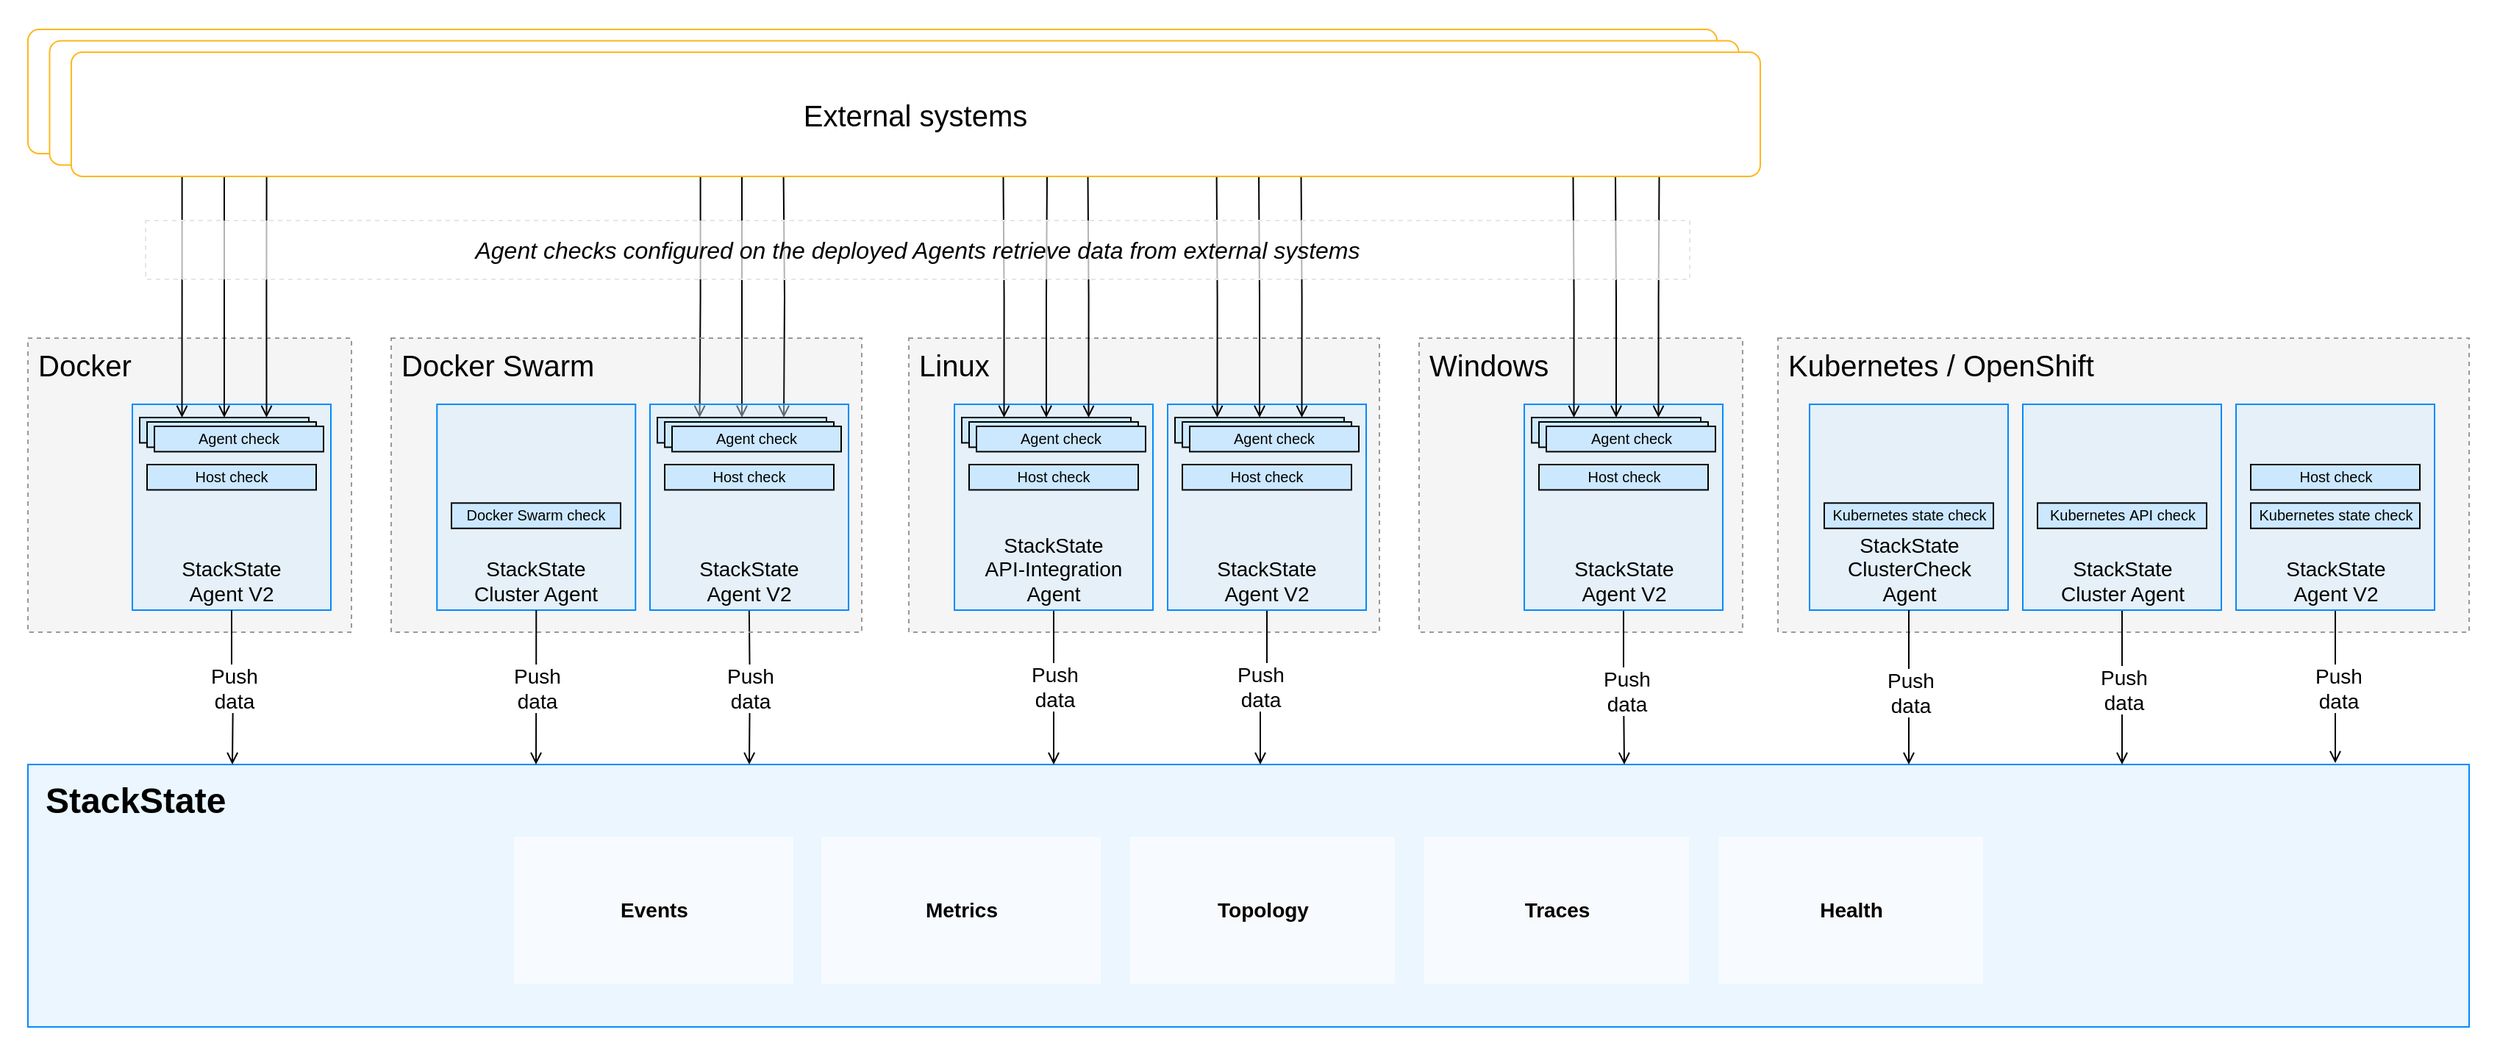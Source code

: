 <mxfile version="14.8.6" type="device"><diagram id="aG85C2SP72KjwLObzrI8" name="Page-1"><mxGraphModel dx="2930" dy="1122" grid="1" gridSize="10" guides="1" tooltips="1" connect="1" arrows="1" fold="1" page="1" pageScale="1" pageWidth="1169" pageHeight="827" math="0" shadow="0"><root><mxCell id="0"/><mxCell id="1" parent="0"/><mxCell id="Vxq8MyMijN2hspbcm2XR-74" value="" style="shape=ext;double=1;rounded=0;whiteSpace=wrap;html=1;strokeWidth=1;fillColor=#FFFFFF;strokeColor=none;" vertex="1" parent="1"><mxGeometry x="-98.5" y="20" width="1698.5" height="720" as="geometry"/></mxCell><mxCell id="Vxq8MyMijN2hspbcm2XR-103" value="&lt;font style=&quot;font-size: 20px&quot;&gt;Kubernetes / OpenShift&lt;/font&gt;" style="rounded=0;whiteSpace=wrap;html=1;align=left;arcSize=9;verticalAlign=top;strokeColor=#999999;dashed=1;fillColor=#999999;fillOpacity=10;spacingTop=0;spacingLeft=5;" vertex="1" parent="1"><mxGeometry x="1110" y="250" width="470" height="200" as="geometry"/></mxCell><mxCell id="Vxq8MyMijN2hspbcm2XR-189" value="&lt;span style=&quot;font-style: normal&quot;&gt;&lt;font style=&quot;font-size: 14px&quot;&gt;StackState&lt;br&gt;ClusterCheck&lt;br&gt;Agent&lt;br&gt;&lt;/font&gt;&lt;/span&gt;" style="rounded=0;whiteSpace=wrap;html=1;strokeWidth=1;strokeColor=#008AFF;fontStyle=2;fillColor=#CCE8FF;fillOpacity=40;verticalAlign=bottom;" vertex="1" parent="1"><mxGeometry x="1131.5" y="295" width="135" height="140" as="geometry"/></mxCell><mxCell id="Vxq8MyMijN2hspbcm2XR-75" value="&lt;span style=&quot;font-style: normal&quot;&gt;&lt;font style=&quot;font-size: 24px&quot;&gt;&lt;b&gt;StackState&lt;/b&gt;&lt;/font&gt;&lt;br&gt;&lt;/span&gt;" style="rounded=0;whiteSpace=wrap;html=1;strokeWidth=1;strokeColor=#008AFF;fontStyle=2;fillColor=#CCE8FF;fillOpacity=40;verticalAlign=top;align=left;snapToPoint=0;labelPadding=11;spacingLeft=10;spacingTop=4;" vertex="1" parent="1"><mxGeometry x="-80" y="540" width="1660" height="178.48" as="geometry"/></mxCell><mxCell id="Vxq8MyMijN2hspbcm2XR-76" value="&lt;b style=&quot;color: rgb(0 , 0 , 0) ; font-family: &amp;#34;helvetica&amp;#34; ; font-style: normal ; letter-spacing: normal ; text-indent: 0px ; text-transform: none ; word-spacing: 0px ; background-color: rgb(248 , 249 , 250)&quot;&gt;&lt;font style=&quot;font-size: 14px&quot;&gt;Topology&lt;/font&gt;&lt;/b&gt;" style="text;whiteSpace=wrap;html=1;fillColor=#ffffff;fillOpacity=60;rounded=0;align=center;verticalAlign=middle;" vertex="1" parent="1"><mxGeometry x="669.5" y="589.195" width="180" height="100" as="geometry"/></mxCell><mxCell id="Vxq8MyMijN2hspbcm2XR-77" value="&lt;div&gt;&lt;/div&gt;&lt;div style=&quot;font-size: 10px&quot;&gt;&lt;/div&gt;&lt;font face=&quot;helvetica&quot; size=&quot;1&quot;&gt;&lt;b style=&quot;font-size: 14px&quot;&gt;Metrics&lt;/b&gt;&lt;br&gt;&lt;/font&gt;" style="text;whiteSpace=wrap;html=1;fillColor=#ffffff;fillOpacity=60;align=center;verticalAlign=middle;" vertex="1" parent="1"><mxGeometry x="459.5" y="589.285" width="190" height="100" as="geometry"/></mxCell><mxCell id="Vxq8MyMijN2hspbcm2XR-78" value="&lt;b style=&quot;color: rgb(0 , 0 , 0) ; font-family: &amp;#34;helvetica&amp;#34; ; font-style: normal ; letter-spacing: normal ; text-align: center ; text-indent: 0px ; text-transform: none ; word-spacing: 0px ; background-color: rgb(248 , 249 , 250) ; font-size: 14px&quot;&gt;Events&lt;/b&gt;" style="text;whiteSpace=wrap;html=1;fillColor=#ffffff;fillOpacity=60;align=center;verticalAlign=middle;" vertex="1" parent="1"><mxGeometry x="250.5" y="589.19" width="190" height="100" as="geometry"/></mxCell><mxCell id="Vxq8MyMijN2hspbcm2XR-79" value="&lt;div style=&quot;text-align: left ; font-size: 14px&quot;&gt;&lt;br&gt;&lt;/div&gt;" style="text;html=1;align=center;verticalAlign=middle;resizable=0;points=[];autosize=1;" vertex="1" parent="1"><mxGeometry x="1055" y="615" width="20" height="20" as="geometry"/></mxCell><mxCell id="Vxq8MyMijN2hspbcm2XR-80" value="&lt;div style=&quot;text-align: left ; font-size: 14px&quot;&gt;&lt;br&gt;&lt;/div&gt;" style="text;html=1;align=center;verticalAlign=middle;resizable=0;points=[];autosize=1;" vertex="1" parent="1"><mxGeometry x="859.52" y="615" width="20" height="20" as="geometry"/></mxCell><mxCell id="Vxq8MyMijN2hspbcm2XR-81" value="&lt;div style=&quot;text-align: left ; font-size: 14px&quot;&gt;&lt;br&gt;&lt;/div&gt;" style="text;html=1;align=center;verticalAlign=middle;resizable=0;points=[];autosize=1;" vertex="1" parent="1"><mxGeometry x="645" y="625" width="20" height="20" as="geometry"/></mxCell><mxCell id="Vxq8MyMijN2hspbcm2XR-82" value="&lt;b style=&quot;color: rgb(0 , 0 , 0) ; font-family: &amp;#34;helvetica&amp;#34; ; font-style: normal ; letter-spacing: normal ; text-indent: 0px ; text-transform: none ; word-spacing: 0px ; background-color: rgb(248 , 249 , 250)&quot;&gt;&lt;font style=&quot;font-size: 14px&quot;&gt;Traces&lt;/font&gt;&lt;/b&gt;" style="text;whiteSpace=wrap;html=1;fillColor=#ffffff;fillOpacity=60;rounded=0;align=center;verticalAlign=middle;" vertex="1" parent="1"><mxGeometry x="869.5" y="589.285" width="180" height="100" as="geometry"/></mxCell><mxCell id="Vxq8MyMijN2hspbcm2XR-83" value="&lt;b style=&quot;color: rgb(0 , 0 , 0) ; font-family: &amp;#34;helvetica&amp;#34; ; font-style: normal ; letter-spacing: normal ; text-indent: 0px ; text-transform: none ; word-spacing: 0px ; background-color: rgb(248 , 249 , 250)&quot;&gt;&lt;font style=&quot;font-size: 14px&quot;&gt;Health&lt;/font&gt;&lt;/b&gt;" style="text;whiteSpace=wrap;html=1;fillColor=#ffffff;fillOpacity=60;rounded=0;align=center;verticalAlign=middle;" vertex="1" parent="1"><mxGeometry x="1069.504" y="589.285" width="180" height="100" as="geometry"/></mxCell><mxCell id="Vxq8MyMijN2hspbcm2XR-84" value="&lt;font style=&quot;font-size: 20px&quot;&gt;Linux&lt;/font&gt;" style="rounded=0;whiteSpace=wrap;html=1;align=left;arcSize=9;verticalAlign=top;strokeColor=#999999;dashed=1;fillColor=#999999;fillOpacity=10;spacingTop=0;spacingLeft=5;" vertex="1" parent="1"><mxGeometry x="519" y="250" width="320" height="200" as="geometry"/></mxCell><mxCell id="Vxq8MyMijN2hspbcm2XR-85" value="&lt;font style=&quot;font-size: 20px&quot;&gt;Windows&lt;/font&gt;" style="rounded=0;whiteSpace=wrap;html=1;align=left;arcSize=9;verticalAlign=top;strokeColor=#999999;dashed=1;fillColor=#999999;fillOpacity=10;spacingTop=0;spacingLeft=5;" vertex="1" parent="1"><mxGeometry x="866" y="250" width="220" height="200" as="geometry"/></mxCell><mxCell id="Vxq8MyMijN2hspbcm2XR-86" style="edgeStyle=orthogonalEdgeStyle;rounded=0;orthogonalLoop=1;jettySize=auto;html=1;endArrow=open;endFill=0;" edge="1" parent="1" source="Vxq8MyMijN2hspbcm2XR-88" target="Vxq8MyMijN2hspbcm2XR-184"><mxGeometry relative="1" as="geometry"><mxPoint x="1005" y="539" as="targetPoint"/></mxGeometry></mxCell><mxCell id="Vxq8MyMijN2hspbcm2XR-87" value="&lt;span style=&quot;font-size: 14px&quot;&gt;Push&lt;/span&gt;&lt;br style=&quot;font-size: 14px&quot;&gt;&lt;span style=&quot;font-size: 14px&quot;&gt;data&lt;/span&gt;" style="edgeLabel;html=1;align=center;verticalAlign=middle;resizable=0;points=[];" vertex="1" connectable="0" parent="Vxq8MyMijN2hspbcm2XR-86"><mxGeometry x="0.226" relative="1" as="geometry"><mxPoint x="1" y="-9" as="offset"/></mxGeometry></mxCell><mxCell id="Vxq8MyMijN2hspbcm2XR-88" value="&lt;span style=&quot;font-style: normal&quot;&gt;&lt;font style=&quot;font-size: 14px&quot;&gt;StackState&lt;br&gt;Agent V2&lt;/font&gt;&lt;/span&gt;" style="rounded=0;whiteSpace=wrap;html=1;strokeWidth=1;strokeColor=#008AFF;fontStyle=2;fillColor=#CCE8FF;fillOpacity=40;verticalAlign=bottom;" vertex="1" parent="1"><mxGeometry x="937.5" y="295" width="135" height="140" as="geometry"/></mxCell><mxCell id="Vxq8MyMijN2hspbcm2XR-89" style="edgeStyle=orthogonalEdgeStyle;rounded=0;orthogonalLoop=1;jettySize=auto;html=1;exitX=0.5;exitY=1;exitDx=0;exitDy=0;endArrow=open;endFill=0;entryX=0.5;entryY=0;entryDx=0;entryDy=0;" edge="1" parent="1" source="Vxq8MyMijN2hspbcm2XR-91" target="Vxq8MyMijN2hspbcm2XR-180"><mxGeometry relative="1" as="geometry"><mxPoint x="617" y="540" as="targetPoint"/></mxGeometry></mxCell><mxCell id="Vxq8MyMijN2hspbcm2XR-90" value="&lt;span style=&quot;font-size: 14px&quot;&gt;Push&lt;/span&gt;&lt;br style=&quot;font-size: 14px&quot;&gt;&lt;span style=&quot;font-size: 14px&quot;&gt;data&lt;/span&gt;" style="edgeLabel;html=1;align=center;verticalAlign=middle;resizable=0;points=[];" vertex="1" connectable="0" parent="Vxq8MyMijN2hspbcm2XR-89"><mxGeometry x="0.272" relative="1" as="geometry"><mxPoint y="-15" as="offset"/></mxGeometry></mxCell><mxCell id="Vxq8MyMijN2hspbcm2XR-91" value="&lt;span style=&quot;font-size: 14px ; font-style: normal&quot;&gt;StackState&lt;/span&gt;&lt;br style=&quot;font-size: 14px ; font-style: normal&quot;&gt;&lt;span style=&quot;font-size: 14px ; font-style: normal&quot;&gt;API-Integration Agent&lt;/span&gt;" style="rounded=0;whiteSpace=wrap;html=1;strokeWidth=1;strokeColor=#008AFF;fontStyle=2;fillColor=#CCE8FF;fillOpacity=40;verticalAlign=bottom;" vertex="1" parent="1"><mxGeometry x="550" y="295" width="135" height="140" as="geometry"/></mxCell><mxCell id="Vxq8MyMijN2hspbcm2XR-92" style="edgeStyle=orthogonalEdgeStyle;rounded=0;orthogonalLoop=1;jettySize=auto;html=1;entryX=0.5;entryY=0;entryDx=0;entryDy=0;endArrow=open;endFill=0;" edge="1" parent="1" source="Vxq8MyMijN2hspbcm2XR-94" target="Vxq8MyMijN2hspbcm2XR-167"><mxGeometry relative="1" as="geometry"/></mxCell><mxCell id="Vxq8MyMijN2hspbcm2XR-93" value="&lt;span style=&quot;font-size: 14px&quot;&gt;Push&lt;/span&gt;&lt;br style=&quot;font-size: 14px&quot;&gt;&lt;span style=&quot;font-size: 14px&quot;&gt;data&lt;/span&gt;" style="edgeLabel;html=1;align=center;verticalAlign=middle;resizable=0;points=[];" vertex="1" connectable="0" parent="Vxq8MyMijN2hspbcm2XR-92"><mxGeometry x="0.2" relative="1" as="geometry"><mxPoint y="-9" as="offset"/></mxGeometry></mxCell><mxCell id="Vxq8MyMijN2hspbcm2XR-94" value="&lt;span style=&quot;font-size: 14px ; font-style: normal&quot;&gt;StackState&lt;/span&gt;&lt;br style=&quot;font-size: 14px ; font-style: normal&quot;&gt;&lt;span style=&quot;font-size: 14px ; font-style: normal&quot;&gt;Agent V2&lt;/span&gt;" style="rounded=0;whiteSpace=wrap;html=1;strokeWidth=1;strokeColor=#008AFF;fontStyle=2;fillColor=#CCE8FF;fillOpacity=40;verticalAlign=bottom;" vertex="1" parent="1"><mxGeometry x="695" y="295" width="135" height="140" as="geometry"/></mxCell><mxCell id="Vxq8MyMijN2hspbcm2XR-95" style="edgeStyle=orthogonalEdgeStyle;rounded=0;orthogonalLoop=1;jettySize=auto;html=1;endArrow=open;endFill=0;" edge="1" parent="1" target="Vxq8MyMijN2hspbcm2XR-171"><mxGeometry relative="1" as="geometry"><mxPoint x="409" y="538" as="targetPoint"/><mxPoint x="410.429" y="435.0" as="sourcePoint"/></mxGeometry></mxCell><mxCell id="Vxq8MyMijN2hspbcm2XR-96" value="&lt;font style=&quot;font-size: 14px&quot;&gt;Push&lt;br&gt;data&lt;/font&gt;" style="edgeLabel;html=1;align=center;verticalAlign=middle;resizable=0;points=[];" vertex="1" connectable="0" parent="Vxq8MyMijN2hspbcm2XR-95"><mxGeometry x="0.108" y="2" relative="1" as="geometry"><mxPoint x="-2" y="-5" as="offset"/></mxGeometry></mxCell><mxCell id="Vxq8MyMijN2hspbcm2XR-97" style="edgeStyle=orthogonalEdgeStyle;rounded=0;orthogonalLoop=1;jettySize=auto;html=1;endArrow=open;endFill=0;" edge="1" parent="1" source="Vxq8MyMijN2hspbcm2XR-189"><mxGeometry relative="1" as="geometry"><mxPoint x="1199" y="540" as="targetPoint"/><mxPoint x="1199" y="435" as="sourcePoint"/></mxGeometry></mxCell><mxCell id="Vxq8MyMijN2hspbcm2XR-98" value="&lt;span style=&quot;font-size: 14px&quot;&gt;Push&lt;/span&gt;&lt;br style=&quot;font-size: 14px&quot;&gt;&lt;span style=&quot;font-size: 14px&quot;&gt;data&lt;/span&gt;" style="edgeLabel;html=1;align=center;verticalAlign=middle;resizable=0;points=[];" vertex="1" connectable="0" parent="Vxq8MyMijN2hspbcm2XR-97"><mxGeometry x="0.108" y="1" relative="1" as="geometry"><mxPoint x="-1" y="-2" as="offset"/></mxGeometry></mxCell><mxCell id="Vxq8MyMijN2hspbcm2XR-99" style="edgeStyle=orthogonalEdgeStyle;rounded=0;orthogonalLoop=1;jettySize=auto;html=1;exitX=0.5;exitY=1;exitDx=0;exitDy=0;endArrow=open;endFill=0;" edge="1" parent="1" source="Vxq8MyMijN2hspbcm2XR-117"><mxGeometry relative="1" as="geometry"><mxPoint x="1344" y="540" as="targetPoint"/></mxGeometry></mxCell><mxCell id="Vxq8MyMijN2hspbcm2XR-100" value="&lt;span style=&quot;font-size: 14px&quot;&gt;Push&lt;/span&gt;&lt;br style=&quot;font-size: 14px&quot;&gt;&lt;span style=&quot;font-size: 14px&quot;&gt;data&lt;/span&gt;" style="edgeLabel;html=1;align=center;verticalAlign=middle;resizable=0;points=[];" vertex="1" connectable="0" parent="Vxq8MyMijN2hspbcm2XR-99"><mxGeometry x="0.264" y="1" relative="1" as="geometry"><mxPoint x="-1" y="-12" as="offset"/></mxGeometry></mxCell><mxCell id="Vxq8MyMijN2hspbcm2XR-101" style="edgeStyle=orthogonalEdgeStyle;rounded=0;orthogonalLoop=1;jettySize=auto;html=1;endArrow=open;endFill=0;" edge="1" parent="1" source="Vxq8MyMijN2hspbcm2XR-118"><mxGeometry relative="1" as="geometry"><mxPoint x="1489" y="539" as="targetPoint"/></mxGeometry></mxCell><mxCell id="Vxq8MyMijN2hspbcm2XR-102" value="&lt;span style=&quot;font-size: 14px&quot;&gt;Push&lt;/span&gt;&lt;br style=&quot;font-size: 14px&quot;&gt;&lt;span style=&quot;font-size: 14px&quot;&gt;data&lt;/span&gt;" style="edgeLabel;html=1;align=center;verticalAlign=middle;resizable=0;points=[];" vertex="1" connectable="0" parent="Vxq8MyMijN2hspbcm2XR-101"><mxGeometry x="0.237" y="2" relative="1" as="geometry"><mxPoint x="-1" y="-11" as="offset"/></mxGeometry></mxCell><mxCell id="Vxq8MyMijN2hspbcm2XR-104" style="edgeStyle=orthogonalEdgeStyle;rounded=0;orthogonalLoop=1;jettySize=auto;html=1;endArrow=none;endFill=0;startArrow=open;startFill=0;" edge="1" parent="1" target="Vxq8MyMijN2hspbcm2XR-169"><mxGeometry relative="1" as="geometry"><mxPoint x="434.0" y="304" as="sourcePoint"/><mxPoint x="420.18" y="170" as="targetPoint"/></mxGeometry></mxCell><mxCell id="Vxq8MyMijN2hspbcm2XR-105" style="edgeStyle=orthogonalEdgeStyle;rounded=0;orthogonalLoop=1;jettySize=auto;html=1;exitX=0.25;exitY=0;exitDx=0;exitDy=0;endArrow=none;endFill=0;startArrow=open;startFill=0;" edge="1" parent="1" target="Vxq8MyMijN2hspbcm2XR-170"><mxGeometry relative="1" as="geometry"><mxPoint x="376.75" y="304" as="sourcePoint"/><mxPoint x="430.18" y="180" as="targetPoint"/></mxGeometry></mxCell><mxCell id="Vxq8MyMijN2hspbcm2XR-106" style="edgeStyle=orthogonalEdgeStyle;rounded=0;orthogonalLoop=1;jettySize=auto;html=1;startArrow=open;startFill=0;endArrow=none;endFill=0;entryX=0.5;entryY=1;entryDx=0;entryDy=0;exitX=0.25;exitY=0;exitDx=0;exitDy=0;" edge="1" parent="1" source="Vxq8MyMijN2hspbcm2XR-134" target="Vxq8MyMijN2hspbcm2XR-183"><mxGeometry relative="1" as="geometry"><mxPoint x="978.672" y="279.621" as="sourcePoint"/><mxPoint x="1040.994" y="169.747" as="targetPoint"/></mxGeometry></mxCell><mxCell id="Vxq8MyMijN2hspbcm2XR-107" style="edgeStyle=orthogonalEdgeStyle;rounded=0;orthogonalLoop=1;jettySize=auto;html=1;exitX=0.5;exitY=0;exitDx=0;exitDy=0;entryX=0.5;entryY=1;entryDx=0;entryDy=0;startArrow=open;startFill=0;endArrow=none;endFill=0;" edge="1" parent="1" source="Vxq8MyMijN2hspbcm2XR-126" target="Vxq8MyMijN2hspbcm2XR-177"><mxGeometry relative="1" as="geometry"><mxPoint x="630.176" y="280.792" as="sourcePoint"/></mxGeometry></mxCell><mxCell id="Vxq8MyMijN2hspbcm2XR-108" style="edgeStyle=orthogonalEdgeStyle;rounded=0;orthogonalLoop=1;jettySize=auto;html=1;exitX=0.75;exitY=0;exitDx=0;exitDy=0;endArrow=none;endFill=0;startArrow=open;startFill=0;entryX=0.5;entryY=1;entryDx=0;entryDy=0;" edge="1" parent="1" source="Vxq8MyMijN2hspbcm2XR-126" target="Vxq8MyMijN2hspbcm2XR-178"><mxGeometry relative="1" as="geometry"><mxPoint x="655.016" y="280" as="sourcePoint"/><mxPoint x="615.547" y="170.338" as="targetPoint"/></mxGeometry></mxCell><mxCell id="Vxq8MyMijN2hspbcm2XR-109" style="edgeStyle=orthogonalEdgeStyle;rounded=0;orthogonalLoop=1;jettySize=auto;html=1;exitX=0.5;exitY=0;exitDx=0;exitDy=0;startArrow=open;startFill=0;endArrow=none;endFill=0;entryX=0.5;entryY=1;entryDx=0;entryDy=0;" edge="1" parent="1" source="Vxq8MyMijN2hspbcm2XR-130" target="Vxq8MyMijN2hspbcm2XR-164"><mxGeometry relative="1" as="geometry"><mxPoint x="745.384" y="279.604" as="sourcePoint"/></mxGeometry></mxCell><mxCell id="Vxq8MyMijN2hspbcm2XR-110" style="edgeStyle=orthogonalEdgeStyle;rounded=0;orthogonalLoop=1;jettySize=auto;html=1;exitX=0.25;exitY=0;exitDx=0;exitDy=0;endArrow=none;endFill=0;startArrow=open;startFill=0;" edge="1" parent="1" source="Vxq8MyMijN2hspbcm2XR-130" target="Vxq8MyMijN2hspbcm2XR-166"><mxGeometry relative="1" as="geometry"><mxPoint x="720.184" y="280" as="sourcePoint"/><mxPoint x="720" y="159" as="targetPoint"/></mxGeometry></mxCell><mxCell id="Vxq8MyMijN2hspbcm2XR-111" style="edgeStyle=orthogonalEdgeStyle;rounded=0;orthogonalLoop=1;jettySize=auto;html=1;exitX=0.75;exitY=0;exitDx=0;exitDy=0;endArrow=none;endFill=0;startArrow=open;startFill=0;entryX=0.5;entryY=1;entryDx=0;entryDy=0;" edge="1" parent="1" source="Vxq8MyMijN2hspbcm2XR-130" target="Vxq8MyMijN2hspbcm2XR-165"><mxGeometry relative="1" as="geometry"><mxPoint x="770.584" y="280.396" as="sourcePoint"/><mxPoint x="730.991" y="168.648" as="targetPoint"/></mxGeometry></mxCell><mxCell id="Vxq8MyMijN2hspbcm2XR-112" style="edgeStyle=orthogonalEdgeStyle;rounded=0;orthogonalLoop=1;jettySize=auto;html=1;exitX=0.5;exitY=0;exitDx=0;exitDy=0;endArrow=none;endFill=0;startArrow=open;startFill=0;" edge="1" parent="1" target="Vxq8MyMijN2hspbcm2XR-168"><mxGeometry relative="1" as="geometry"><mxPoint x="405.5" y="304" as="sourcePoint"/><mxPoint x="410" y="180" as="targetPoint"/></mxGeometry></mxCell><mxCell id="Vxq8MyMijN2hspbcm2XR-113" style="edgeStyle=orthogonalEdgeStyle;rounded=0;orthogonalLoop=1;jettySize=auto;html=1;startArrow=open;startFill=0;endArrow=none;endFill=0;entryX=0.5;entryY=1;entryDx=0;entryDy=0;exitX=0.5;exitY=0;exitDx=0;exitDy=0;" edge="1" parent="1" source="Vxq8MyMijN2hspbcm2XR-134" target="Vxq8MyMijN2hspbcm2XR-181"><mxGeometry relative="1" as="geometry"><mxPoint x="1006" y="281" as="sourcePoint"/><mxPoint x="1006" y="160" as="targetPoint"/></mxGeometry></mxCell><mxCell id="Vxq8MyMijN2hspbcm2XR-114" style="edgeStyle=orthogonalEdgeStyle;rounded=0;orthogonalLoop=1;jettySize=auto;html=1;exitX=0.75;exitY=0;exitDx=0;exitDy=0;startArrow=open;startFill=0;endArrow=none;endFill=0;entryX=0.5;entryY=1;entryDx=0;entryDy=0;" edge="1" parent="1" source="Vxq8MyMijN2hspbcm2XR-134" target="Vxq8MyMijN2hspbcm2XR-182"><mxGeometry relative="1" as="geometry"><mxPoint x="1031.16" y="279.483" as="sourcePoint"/><mxPoint x="1016" y="170" as="targetPoint"/></mxGeometry></mxCell><mxCell id="Vxq8MyMijN2hspbcm2XR-117" value="&lt;span style=&quot;font-style: normal&quot;&gt;&lt;font style=&quot;font-size: 14px&quot;&gt;StackState&lt;br&gt;Cluster Agent&lt;/font&gt;&lt;/span&gt;" style="rounded=0;whiteSpace=wrap;html=1;strokeWidth=1;strokeColor=#008AFF;fontStyle=2;fillColor=#CCE8FF;fillOpacity=40;verticalAlign=bottom;" vertex="1" parent="1"><mxGeometry x="1276.5" y="295" width="135" height="140" as="geometry"/></mxCell><mxCell id="Vxq8MyMijN2hspbcm2XR-118" value="&lt;span style=&quot;font-size: 14px ; font-style: normal&quot;&gt;StackState&lt;/span&gt;&lt;br style=&quot;font-size: 14px ; font-style: normal&quot;&gt;&lt;span style=&quot;font-size: 14px ; font-style: normal&quot;&gt;Agent V2&lt;/span&gt;&lt;span style=&quot;font-style: normal&quot;&gt;&lt;font style=&quot;font-size: 14px&quot;&gt;&lt;br&gt;&lt;/font&gt;&lt;/span&gt;" style="rounded=0;whiteSpace=wrap;html=1;strokeWidth=1;strokeColor=#008AFF;fontStyle=2;fillColor=#CCE8FF;fillOpacity=40;verticalAlign=bottom;" vertex="1" parent="1"><mxGeometry x="1421.5" y="295" width="135" height="140" as="geometry"/></mxCell><mxCell id="Vxq8MyMijN2hspbcm2XR-119" value="&lt;font style=&quot;font-size: 10px ; font-style: normal&quot;&gt;Host&amp;nbsp;&lt;/font&gt;&lt;span style=&quot;font-size: 10px ; font-style: normal&quot;&gt;check&lt;/span&gt;" style="rounded=0;whiteSpace=wrap;html=1;strokeWidth=1;fontStyle=2;fillColor=#CCE8FF;fillOpacity=100;verticalAlign=bottom;" vertex="1" parent="1"><mxGeometry x="1431.5" y="336" width="115" height="17.22" as="geometry"/></mxCell><mxCell id="Vxq8MyMijN2hspbcm2XR-120" value="&lt;span style=&quot;font-style: normal&quot;&gt;&lt;font style=&quot;font-size: 10px&quot;&gt;Kubernetes state check&lt;/font&gt;&lt;/span&gt;" style="rounded=0;whiteSpace=wrap;html=1;strokeWidth=1;fontStyle=2;fillColor=#CCE8FF;fillOpacity=100;verticalAlign=bottom;" vertex="1" parent="1"><mxGeometry x="1141.5" y="362.17" width="115" height="17.22" as="geometry"/></mxCell><mxCell id="Vxq8MyMijN2hspbcm2XR-121" value="&lt;span style=&quot;font-size: 10px ; font-style: normal&quot;&gt;Kubernetes state check&lt;/span&gt;" style="rounded=0;whiteSpace=wrap;html=1;strokeWidth=1;fontStyle=2;fillColor=#CCE8FF;fillOpacity=100;verticalAlign=bottom;" vertex="1" parent="1"><mxGeometry x="1431.5" y="362.17" width="115" height="17.22" as="geometry"/></mxCell><mxCell id="Vxq8MyMijN2hspbcm2XR-122" value="&lt;font style=&quot;font-size: 10px ; font-style: normal&quot;&gt;Host&amp;nbsp;&lt;/font&gt;&lt;span style=&quot;font-size: 10px ; font-style: normal&quot;&gt;check&lt;/span&gt;" style="rounded=0;whiteSpace=wrap;html=1;strokeWidth=1;fontStyle=2;fillColor=#CCE8FF;fillOpacity=100;verticalAlign=bottom;" vertex="1" parent="1"><mxGeometry x="947.5" y="336" width="115" height="17.22" as="geometry"/></mxCell><mxCell id="Vxq8MyMijN2hspbcm2XR-123" value="&lt;font style=&quot;font-size: 10px ; font-style: normal&quot;&gt;Host&amp;nbsp;&lt;/font&gt;&lt;span style=&quot;font-size: 10px ; font-style: normal&quot;&gt;check&lt;/span&gt;" style="rounded=0;whiteSpace=wrap;html=1;strokeWidth=1;fontStyle=2;fillColor=#CCE8FF;fillOpacity=100;verticalAlign=bottom;" vertex="1" parent="1"><mxGeometry x="705" y="336" width="115" height="17.22" as="geometry"/></mxCell><mxCell id="Vxq8MyMijN2hspbcm2XR-124" value="&lt;font style=&quot;font-size: 10px ; font-style: normal&quot;&gt;Host&amp;nbsp;&lt;/font&gt;&lt;span style=&quot;font-size: 10px ; font-style: normal&quot;&gt;check&lt;/span&gt;" style="rounded=0;whiteSpace=wrap;html=1;strokeWidth=1;fontStyle=2;fillColor=#CCE8FF;fillOpacity=100;verticalAlign=bottom;" vertex="1" parent="1"><mxGeometry x="560" y="336" width="115" height="17.22" as="geometry"/></mxCell><mxCell id="Vxq8MyMijN2hspbcm2XR-125" value="" style="group" vertex="1" connectable="0" parent="1"><mxGeometry x="555" y="304" width="125" height="23.22" as="geometry"/></mxCell><mxCell id="Vxq8MyMijN2hspbcm2XR-126" value="" style="rounded=0;whiteSpace=wrap;html=1;strokeWidth=1;fontStyle=2;fillColor=#CCE8FF;fillOpacity=100;verticalAlign=bottom;" vertex="1" parent="Vxq8MyMijN2hspbcm2XR-125"><mxGeometry width="115" height="17.22" as="geometry"/></mxCell><mxCell id="Vxq8MyMijN2hspbcm2XR-127" value="" style="rounded=0;whiteSpace=wrap;html=1;strokeWidth=1;fontStyle=2;fillColor=#CCE8FF;fillOpacity=100;verticalAlign=bottom;" vertex="1" parent="Vxq8MyMijN2hspbcm2XR-125"><mxGeometry x="5.002" y="3" width="115" height="17.22" as="geometry"/></mxCell><mxCell id="Vxq8MyMijN2hspbcm2XR-128" value="&lt;span style=&quot;font-style: normal&quot;&gt;&lt;font style=&quot;font-size: 10px&quot;&gt;Agent check&lt;/font&gt;&lt;/span&gt;" style="rounded=0;whiteSpace=wrap;html=1;strokeWidth=1;fontStyle=2;fillColor=#CCE8FF;fillOpacity=100;verticalAlign=bottom;" vertex="1" parent="Vxq8MyMijN2hspbcm2XR-125"><mxGeometry x="10" y="6" width="115" height="17.22" as="geometry"/></mxCell><mxCell id="Vxq8MyMijN2hspbcm2XR-129" value="" style="group" vertex="1" connectable="0" parent="1"><mxGeometry x="700" y="304" width="125" height="23.22" as="geometry"/></mxCell><mxCell id="Vxq8MyMijN2hspbcm2XR-130" value="" style="rounded=0;whiteSpace=wrap;html=1;strokeWidth=1;fontStyle=2;fillColor=#CCE8FF;fillOpacity=100;verticalAlign=bottom;" vertex="1" parent="Vxq8MyMijN2hspbcm2XR-129"><mxGeometry width="115" height="17.22" as="geometry"/></mxCell><mxCell id="Vxq8MyMijN2hspbcm2XR-131" value="" style="rounded=0;whiteSpace=wrap;html=1;strokeWidth=1;fontStyle=2;fillColor=#CCE8FF;fillOpacity=100;verticalAlign=bottom;" vertex="1" parent="Vxq8MyMijN2hspbcm2XR-129"><mxGeometry x="5.002" y="3" width="115" height="17.22" as="geometry"/></mxCell><mxCell id="Vxq8MyMijN2hspbcm2XR-132" value="&lt;span style=&quot;font-style: normal&quot;&gt;&lt;font style=&quot;font-size: 10px&quot;&gt;Agent check&lt;/font&gt;&lt;/span&gt;" style="rounded=0;whiteSpace=wrap;html=1;strokeWidth=1;fontStyle=2;fillColor=#CCE8FF;fillOpacity=100;verticalAlign=bottom;" vertex="1" parent="Vxq8MyMijN2hspbcm2XR-129"><mxGeometry x="10" y="6" width="115" height="17.22" as="geometry"/></mxCell><mxCell id="Vxq8MyMijN2hspbcm2XR-133" value="" style="group" vertex="1" connectable="0" parent="1"><mxGeometry x="942.5" y="304" width="125" height="23.22" as="geometry"/></mxCell><mxCell id="Vxq8MyMijN2hspbcm2XR-134" value="" style="rounded=0;whiteSpace=wrap;html=1;strokeWidth=1;fontStyle=2;fillColor=#CCE8FF;fillOpacity=100;verticalAlign=bottom;" vertex="1" parent="Vxq8MyMijN2hspbcm2XR-133"><mxGeometry width="115" height="17.22" as="geometry"/></mxCell><mxCell id="Vxq8MyMijN2hspbcm2XR-135" value="" style="rounded=0;whiteSpace=wrap;html=1;strokeWidth=1;fontStyle=2;fillColor=#CCE8FF;fillOpacity=100;verticalAlign=bottom;" vertex="1" parent="Vxq8MyMijN2hspbcm2XR-133"><mxGeometry x="5.002" y="3" width="115" height="17.22" as="geometry"/></mxCell><mxCell id="Vxq8MyMijN2hspbcm2XR-136" value="&lt;span style=&quot;font-style: normal&quot;&gt;&lt;font style=&quot;font-size: 10px&quot;&gt;Agent check&lt;/font&gt;&lt;/span&gt;" style="rounded=0;whiteSpace=wrap;html=1;strokeWidth=1;fontStyle=2;fillColor=#CCE8FF;fillOpacity=100;verticalAlign=bottom;" vertex="1" parent="Vxq8MyMijN2hspbcm2XR-133"><mxGeometry x="10" y="6" width="115" height="17.22" as="geometry"/></mxCell><mxCell id="Vxq8MyMijN2hspbcm2XR-137" value="&lt;font style=&quot;font-size: 10px ; font-style: normal&quot;&gt;Kubernetes&lt;/font&gt;&lt;span style=&quot;font-size: 10px ; font-style: normal&quot;&gt;&amp;nbsp;API check&lt;/span&gt;" style="rounded=0;whiteSpace=wrap;html=1;strokeWidth=1;fontStyle=2;fillColor=#CCE8FF;fillOpacity=100;verticalAlign=bottom;" vertex="1" parent="1"><mxGeometry x="1286.5" y="362.17" width="115" height="17.22" as="geometry"/></mxCell><mxCell id="Vxq8MyMijN2hspbcm2XR-138" value="&lt;font style=&quot;font-size: 20px&quot;&gt;Docker Swarm&lt;/font&gt;" style="rounded=0;whiteSpace=wrap;html=1;align=left;arcSize=9;verticalAlign=top;strokeColor=#999999;dashed=1;fillColor=#999999;fillOpacity=10;spacingTop=0;spacingLeft=5;" vertex="1" parent="1"><mxGeometry x="167" y="250" width="320" height="200" as="geometry"/></mxCell><mxCell id="Vxq8MyMijN2hspbcm2XR-139" value="&lt;span style=&quot;font-size: 14px ; font-style: normal&quot;&gt;StackState&lt;/span&gt;&lt;br style=&quot;font-size: 14px ; font-style: normal&quot;&gt;&lt;span style=&quot;font-size: 14px ; font-style: normal&quot;&gt;Cluster Agent&lt;/span&gt;" style="rounded=0;whiteSpace=wrap;html=1;strokeWidth=1;strokeColor=#008AFF;fontStyle=2;fillColor=#CCE8FF;fillOpacity=40;verticalAlign=bottom;" vertex="1" parent="1"><mxGeometry x="198.14" y="295" width="135" height="140" as="geometry"/></mxCell><mxCell id="Vxq8MyMijN2hspbcm2XR-140" value="&lt;span style=&quot;font-size: 14px ; font-style: normal&quot;&gt;StackState&lt;/span&gt;&lt;br style=&quot;font-size: 14px ; font-style: normal&quot;&gt;&lt;span style=&quot;font-size: 14px ; font-style: normal&quot;&gt;Agent V2&lt;/span&gt;" style="rounded=0;whiteSpace=wrap;html=1;strokeWidth=1;strokeColor=#008AFF;fontStyle=2;fillColor=#CCE8FF;fillOpacity=40;verticalAlign=bottom;" vertex="1" parent="1"><mxGeometry x="343" y="295" width="135" height="140" as="geometry"/></mxCell><mxCell id="Vxq8MyMijN2hspbcm2XR-141" value="&lt;font style=&quot;font-size: 10px ; font-style: normal&quot;&gt;Host&amp;nbsp;&lt;/font&gt;&lt;span style=&quot;font-size: 10px ; font-style: normal&quot;&gt;check&lt;/span&gt;" style="rounded=0;whiteSpace=wrap;html=1;strokeWidth=1;fontStyle=2;fillColor=#CCE8FF;fillOpacity=100;verticalAlign=bottom;" vertex="1" parent="1"><mxGeometry x="353" y="336" width="115" height="17.22" as="geometry"/></mxCell><mxCell id="Vxq8MyMijN2hspbcm2XR-142" value="" style="group" vertex="1" connectable="0" parent="1"><mxGeometry x="348" y="304" width="125" height="23.22" as="geometry"/></mxCell><mxCell id="Vxq8MyMijN2hspbcm2XR-143" value="" style="rounded=0;whiteSpace=wrap;html=1;strokeWidth=1;fontStyle=2;fillColor=#CCE8FF;fillOpacity=100;verticalAlign=bottom;" vertex="1" parent="Vxq8MyMijN2hspbcm2XR-142"><mxGeometry width="115" height="17.22" as="geometry"/></mxCell><mxCell id="Vxq8MyMijN2hspbcm2XR-144" value="" style="rounded=0;whiteSpace=wrap;html=1;strokeWidth=1;fontStyle=2;fillColor=#CCE8FF;fillOpacity=100;verticalAlign=bottom;" vertex="1" parent="Vxq8MyMijN2hspbcm2XR-142"><mxGeometry x="5.002" y="3" width="115" height="17.22" as="geometry"/></mxCell><mxCell id="Vxq8MyMijN2hspbcm2XR-145" value="&lt;span style=&quot;font-style: normal&quot;&gt;&lt;font style=&quot;font-size: 10px&quot;&gt;Agent check&lt;/font&gt;&lt;/span&gt;" style="rounded=0;whiteSpace=wrap;html=1;strokeWidth=1;fontStyle=2;fillColor=#CCE8FF;fillOpacity=100;verticalAlign=bottom;" vertex="1" parent="Vxq8MyMijN2hspbcm2XR-142"><mxGeometry x="10" y="6" width="115" height="17.22" as="geometry"/></mxCell><mxCell id="Vxq8MyMijN2hspbcm2XR-146" value="&lt;span style=&quot;font-size: 10px ; font-style: normal&quot;&gt;Docker Swarm check&lt;/span&gt;" style="rounded=0;whiteSpace=wrap;html=1;strokeWidth=1;fontStyle=2;fillColor=#CCE8FF;fillOpacity=100;verticalAlign=bottom;" vertex="1" parent="1"><mxGeometry x="208" y="362.17" width="115" height="17.22" as="geometry"/></mxCell><mxCell id="Vxq8MyMijN2hspbcm2XR-147" value="" style="whiteSpace=wrap;html=1;aspect=fixed;container=0;fillColor=none;strokeColor=none;" vertex="1" parent="1"><mxGeometry x="45.62" y="540" width="25.76" height="25.76" as="geometry"/></mxCell><mxCell id="Vxq8MyMijN2hspbcm2XR-148" value="&lt;font style=&quot;font-size: 20px&quot;&gt;Docker&lt;/font&gt;" style="rounded=0;whiteSpace=wrap;html=1;align=left;arcSize=9;verticalAlign=top;strokeColor=#999999;dashed=1;fillColor=#999999;fillOpacity=10;spacingTop=0;spacingLeft=5;" vertex="1" parent="1"><mxGeometry x="-80" y="250" width="220" height="200" as="geometry"/></mxCell><mxCell id="Vxq8MyMijN2hspbcm2XR-149" value="&lt;span style=&quot;font-style: normal&quot;&gt;&lt;font style=&quot;font-size: 14px&quot;&gt;StackState&lt;br&gt;Agent V2&lt;/font&gt;&lt;/span&gt;" style="rounded=0;whiteSpace=wrap;html=1;strokeWidth=1;strokeColor=#008AFF;fontStyle=2;fillColor=#CCE8FF;fillOpacity=40;verticalAlign=bottom;" vertex="1" parent="1"><mxGeometry x="-9" y="295" width="135" height="140" as="geometry"/></mxCell><mxCell id="Vxq8MyMijN2hspbcm2XR-150" value="&lt;font style=&quot;font-size: 10px ; font-style: normal&quot;&gt;Host&amp;nbsp;&lt;/font&gt;&lt;span style=&quot;font-size: 10px ; font-style: normal&quot;&gt;check&lt;/span&gt;" style="rounded=0;whiteSpace=wrap;html=1;strokeWidth=1;fontStyle=2;fillColor=#CCE8FF;fillOpacity=100;verticalAlign=bottom;" vertex="1" parent="1"><mxGeometry x="1" y="336" width="115" height="17.22" as="geometry"/></mxCell><mxCell id="Vxq8MyMijN2hspbcm2XR-151" value="" style="group" vertex="1" connectable="0" parent="1"><mxGeometry x="-4" y="304" width="125" height="23.22" as="geometry"/></mxCell><mxCell id="Vxq8MyMijN2hspbcm2XR-152" value="" style="rounded=0;whiteSpace=wrap;html=1;strokeWidth=1;fontStyle=2;fillColor=#CCE8FF;fillOpacity=100;verticalAlign=bottom;" vertex="1" parent="Vxq8MyMijN2hspbcm2XR-151"><mxGeometry width="115" height="17.22" as="geometry"/></mxCell><mxCell id="Vxq8MyMijN2hspbcm2XR-153" value="" style="rounded=0;whiteSpace=wrap;html=1;strokeWidth=1;fontStyle=2;fillColor=#CCE8FF;fillOpacity=100;verticalAlign=bottom;" vertex="1" parent="Vxq8MyMijN2hspbcm2XR-151"><mxGeometry x="5.002" y="3" width="115" height="17.22" as="geometry"/></mxCell><mxCell id="Vxq8MyMijN2hspbcm2XR-154" value="&lt;span style=&quot;font-style: normal&quot;&gt;&lt;font style=&quot;font-size: 10px&quot;&gt;Agent check&lt;/font&gt;&lt;/span&gt;" style="rounded=0;whiteSpace=wrap;html=1;strokeWidth=1;fontStyle=2;fillColor=#CCE8FF;fillOpacity=100;verticalAlign=bottom;" vertex="1" parent="Vxq8MyMijN2hspbcm2XR-151"><mxGeometry x="10" y="6" width="115" height="17.22" as="geometry"/></mxCell><mxCell id="Vxq8MyMijN2hspbcm2XR-155" style="edgeStyle=orthogonalEdgeStyle;rounded=0;orthogonalLoop=1;jettySize=auto;html=1;entryX=0.5;entryY=1;entryDx=0;entryDy=0;startArrow=open;startFill=0;endArrow=none;endFill=0;exitX=0.25;exitY=0;exitDx=0;exitDy=0;" edge="1" parent="1" source="Vxq8MyMijN2hspbcm2XR-126" target="Vxq8MyMijN2hspbcm2XR-179"><mxGeometry relative="1" as="geometry"><mxPoint x="579" y="305" as="sourcePoint"/><mxPoint x="633" y="150" as="targetPoint"/></mxGeometry></mxCell><mxCell id="Vxq8MyMijN2hspbcm2XR-156" style="edgeStyle=orthogonalEdgeStyle;rounded=0;orthogonalLoop=1;jettySize=auto;html=1;exitX=0.75;exitY=0;exitDx=0;exitDy=0;endArrow=none;endFill=0;startArrow=open;startFill=0;" edge="1" parent="1" source="Vxq8MyMijN2hspbcm2XR-152" target="Vxq8MyMijN2hspbcm2XR-162"><mxGeometry relative="1" as="geometry"><mxPoint x="386.75" y="314" as="sourcePoint"/><mxPoint x="387.314" y="150" as="targetPoint"/></mxGeometry></mxCell><mxCell id="Vxq8MyMijN2hspbcm2XR-157" style="edgeStyle=orthogonalEdgeStyle;rounded=0;orthogonalLoop=1;jettySize=auto;html=1;exitX=0.5;exitY=0;exitDx=0;exitDy=0;endArrow=none;endFill=0;startArrow=open;startFill=0;" edge="1" parent="1" source="Vxq8MyMijN2hspbcm2XR-152" target="Vxq8MyMijN2hspbcm2XR-161"><mxGeometry relative="1" as="geometry"><mxPoint x="92.25" y="314" as="sourcePoint"/><mxPoint x="94.286" y="150" as="targetPoint"/></mxGeometry></mxCell><mxCell id="Vxq8MyMijN2hspbcm2XR-158" style="edgeStyle=orthogonalEdgeStyle;rounded=0;orthogonalLoop=1;jettySize=auto;html=1;exitX=0.25;exitY=0;exitDx=0;exitDy=0;endArrow=none;endFill=0;startArrow=open;startFill=0;" edge="1" parent="1" source="Vxq8MyMijN2hspbcm2XR-152" target="Vxq8MyMijN2hspbcm2XR-163"><mxGeometry relative="1" as="geometry"><mxPoint x="102.25" y="324" as="sourcePoint"/><mxPoint x="104.286" y="160" as="targetPoint"/></mxGeometry></mxCell><mxCell id="Vxq8MyMijN2hspbcm2XR-159" value="" style="rounded=1;whiteSpace=wrap;html=1;align=center;arcSize=9;strokeColor=#FFB61E;" vertex="1" parent="1"><mxGeometry x="-80" y="40" width="1148.55" height="84.477" as="geometry"/></mxCell><mxCell id="Vxq8MyMijN2hspbcm2XR-160" value="" style="rounded=1;whiteSpace=wrap;html=1;align=center;arcSize=9;strokeColor=#FFB61E;" vertex="1" parent="1"><mxGeometry x="-65.275" y="47.762" width="1148.55" height="84.477" as="geometry"/></mxCell><mxCell id="Vxq8MyMijN2hspbcm2XR-161" value="" style="whiteSpace=wrap;html=1;aspect=fixed;" vertex="1" parent="1"><mxGeometry x="40.62" y="114.24" width="25.76" height="25.76" as="geometry"/></mxCell><mxCell id="Vxq8MyMijN2hspbcm2XR-162" value="" style="whiteSpace=wrap;html=1;aspect=fixed;" vertex="1" parent="1"><mxGeometry x="69.38" y="114.24" width="25.76" height="25.76" as="geometry"/></mxCell><mxCell id="Vxq8MyMijN2hspbcm2XR-163" value="" style="whiteSpace=wrap;html=1;aspect=fixed;" vertex="1" parent="1"><mxGeometry x="11.86" y="114.24" width="25.76" height="25.76" as="geometry"/></mxCell><mxCell id="Vxq8MyMijN2hspbcm2XR-164" value="" style="whiteSpace=wrap;html=1;aspect=fixed;" vertex="1" parent="1"><mxGeometry x="744.12" y="114.24" width="25.76" height="25.76" as="geometry"/></mxCell><mxCell id="Vxq8MyMijN2hspbcm2XR-165" value="" style="whiteSpace=wrap;html=1;aspect=fixed;" vertex="1" parent="1"><mxGeometry x="772.88" y="114.24" width="25.76" height="25.76" as="geometry"/></mxCell><mxCell id="Vxq8MyMijN2hspbcm2XR-166" value="" style="whiteSpace=wrap;html=1;aspect=fixed;" vertex="1" parent="1"><mxGeometry x="715.36" y="114.24" width="25.76" height="25.76" as="geometry"/></mxCell><mxCell id="Vxq8MyMijN2hspbcm2XR-167" value="" style="whiteSpace=wrap;html=1;aspect=fixed;container=0;fillColor=none;strokeColor=none;" vertex="1" parent="1"><mxGeometry x="745.12" y="540" width="25.76" height="25.76" as="geometry"/></mxCell><mxCell id="Vxq8MyMijN2hspbcm2XR-168" value="" style="whiteSpace=wrap;html=1;aspect=fixed;" vertex="1" parent="1"><mxGeometry x="393.12" y="114.24" width="25.76" height="25.76" as="geometry"/></mxCell><mxCell id="Vxq8MyMijN2hspbcm2XR-169" value="" style="whiteSpace=wrap;html=1;aspect=fixed;" vertex="1" parent="1"><mxGeometry x="420.88" y="114.24" width="25.76" height="25.76" as="geometry"/></mxCell><mxCell id="Vxq8MyMijN2hspbcm2XR-170" value="" style="whiteSpace=wrap;html=1;aspect=fixed;" vertex="1" parent="1"><mxGeometry x="364.36" y="114.24" width="25.76" height="25.76" as="geometry"/></mxCell><mxCell id="Vxq8MyMijN2hspbcm2XR-171" value="" style="whiteSpace=wrap;html=1;aspect=fixed;container=0;fillColor=none;strokeColor=none;" vertex="1" parent="1"><mxGeometry x="397.62" y="540" width="25.76" height="25.76" as="geometry"/></mxCell><mxCell id="Vxq8MyMijN2hspbcm2XR-172" value="" style="whiteSpace=wrap;html=1;aspect=fixed;container=0;fillColor=none;strokeColor=none;" vertex="1" parent="1"><mxGeometry x="252.62" y="540" width="25.76" height="25.76" as="geometry"/></mxCell><mxCell id="Vxq8MyMijN2hspbcm2XR-173" style="edgeStyle=orthogonalEdgeStyle;rounded=0;orthogonalLoop=1;jettySize=auto;html=1;endArrow=open;endFill=0;exitX=0.5;exitY=1;exitDx=0;exitDy=0;" edge="1" parent="1" source="Vxq8MyMijN2hspbcm2XR-139" target="Vxq8MyMijN2hspbcm2XR-172"><mxGeometry relative="1" as="geometry"><mxPoint x="420.5" y="550" as="targetPoint"/><mxPoint x="420.429" y="445.0" as="sourcePoint"/></mxGeometry></mxCell><mxCell id="Vxq8MyMijN2hspbcm2XR-174" value="&lt;font style=&quot;font-size: 14px&quot;&gt;Push&lt;br&gt;data&lt;/font&gt;" style="edgeLabel;html=1;align=center;verticalAlign=middle;resizable=0;points=[];" vertex="1" connectable="0" parent="Vxq8MyMijN2hspbcm2XR-173"><mxGeometry x="0.108" y="2" relative="1" as="geometry"><mxPoint x="-2" y="-5" as="offset"/></mxGeometry></mxCell><mxCell id="Vxq8MyMijN2hspbcm2XR-175" style="edgeStyle=orthogonalEdgeStyle;rounded=0;orthogonalLoop=1;jettySize=auto;html=1;endArrow=open;endFill=0;exitX=0.5;exitY=1;exitDx=0;exitDy=0;" edge="1" parent="1" source="Vxq8MyMijN2hspbcm2XR-149"><mxGeometry relative="1" as="geometry"><mxPoint x="59.0" y="540" as="targetPoint"/><mxPoint x="430.429" y="455.0" as="sourcePoint"/></mxGeometry></mxCell><mxCell id="Vxq8MyMijN2hspbcm2XR-176" value="&lt;font style=&quot;font-size: 14px&quot;&gt;Push&lt;br&gt;data&lt;/font&gt;" style="edgeLabel;html=1;align=center;verticalAlign=middle;resizable=0;points=[];" vertex="1" connectable="0" parent="Vxq8MyMijN2hspbcm2XR-175"><mxGeometry x="0.108" y="2" relative="1" as="geometry"><mxPoint x="-2" y="-5" as="offset"/></mxGeometry></mxCell><mxCell id="Vxq8MyMijN2hspbcm2XR-177" value="" style="whiteSpace=wrap;html=1;aspect=fixed;" vertex="1" parent="1"><mxGeometry x="600.12" y="114.24" width="25.76" height="25.76" as="geometry"/></mxCell><mxCell id="Vxq8MyMijN2hspbcm2XR-178" value="" style="whiteSpace=wrap;html=1;aspect=fixed;" vertex="1" parent="1"><mxGeometry x="627.88" y="114.24" width="25.76" height="25.76" as="geometry"/></mxCell><mxCell id="Vxq8MyMijN2hspbcm2XR-179" value="" style="whiteSpace=wrap;html=1;aspect=fixed;" vertex="1" parent="1"><mxGeometry x="570.36" y="114.24" width="25.76" height="25.76" as="geometry"/></mxCell><mxCell id="Vxq8MyMijN2hspbcm2XR-180" value="" style="whiteSpace=wrap;html=1;aspect=fixed;container=0;fillColor=none;strokeColor=none;" vertex="1" parent="1"><mxGeometry x="604.62" y="540" width="25.76" height="25.76" as="geometry"/></mxCell><mxCell id="Vxq8MyMijN2hspbcm2XR-181" value="" style="whiteSpace=wrap;html=1;aspect=fixed;" vertex="1" parent="1"><mxGeometry x="986.62" y="114.24" width="25.76" height="25.76" as="geometry"/></mxCell><mxCell id="Vxq8MyMijN2hspbcm2XR-182" value="" style="whiteSpace=wrap;html=1;aspect=fixed;" vertex="1" parent="1"><mxGeometry x="1016.38" y="114.24" width="25.76" height="25.76" as="geometry"/></mxCell><mxCell id="Vxq8MyMijN2hspbcm2XR-183" value="" style="whiteSpace=wrap;html=1;aspect=fixed;" vertex="1" parent="1"><mxGeometry x="957.86" y="114.24" width="25.76" height="25.76" as="geometry"/></mxCell><mxCell id="Vxq8MyMijN2hspbcm2XR-184" value="" style="whiteSpace=wrap;html=1;aspect=fixed;container=0;fillColor=none;strokeColor=none;" vertex="1" parent="1"><mxGeometry x="992.62" y="540" width="25.76" height="25.76" as="geometry"/></mxCell><mxCell id="Vxq8MyMijN2hspbcm2XR-185" value="" style="whiteSpace=wrap;html=1;aspect=fixed;container=0;fillColor=none;strokeColor=none;" vertex="1" parent="1"><mxGeometry x="1186.12" y="540" width="25.76" height="25.76" as="geometry"/></mxCell><mxCell id="Vxq8MyMijN2hspbcm2XR-186" value="" style="whiteSpace=wrap;html=1;aspect=fixed;container=0;fillColor=none;strokeColor=none;" vertex="1" parent="1"><mxGeometry x="1332.12" y="540" width="25.76" height="25.76" as="geometry"/></mxCell><mxCell id="Vxq8MyMijN2hspbcm2XR-187" value="" style="whiteSpace=wrap;html=1;aspect=fixed;container=0;fillColor=none;strokeColor=none;" vertex="1" parent="1"><mxGeometry x="1476.12" y="540" width="25.76" height="25.76" as="geometry"/></mxCell><mxCell id="Vxq8MyMijN2hspbcm2XR-188" value="&lt;font style=&quot;font-size: 20px&quot;&gt;External systems&lt;/font&gt;" style="rounded=1;whiteSpace=wrap;html=1;align=center;arcSize=9;strokeColor=#FFB61E;" vertex="1" parent="1"><mxGeometry x="-50.55" y="55.523" width="1148.55" height="84.477" as="geometry"/></mxCell><mxCell id="Vxq8MyMijN2hspbcm2XR-115" value="&lt;i&gt;&lt;font style=&quot;font-size: 16px&quot;&gt;Agent checks configured on the deployed Agents retrieve data from external systems&lt;/font&gt;&lt;/i&gt;" style="text;html=1;align=center;verticalAlign=middle;whiteSpace=wrap;rounded=0;dashed=1;fillColor=#ffffff;fillOpacity=70;strokeColor=#E6E6E6;" vertex="1" parent="1"><mxGeometry y="170" width="1050" height="40" as="geometry"/></mxCell></root></mxGraphModel></diagram></mxfile>